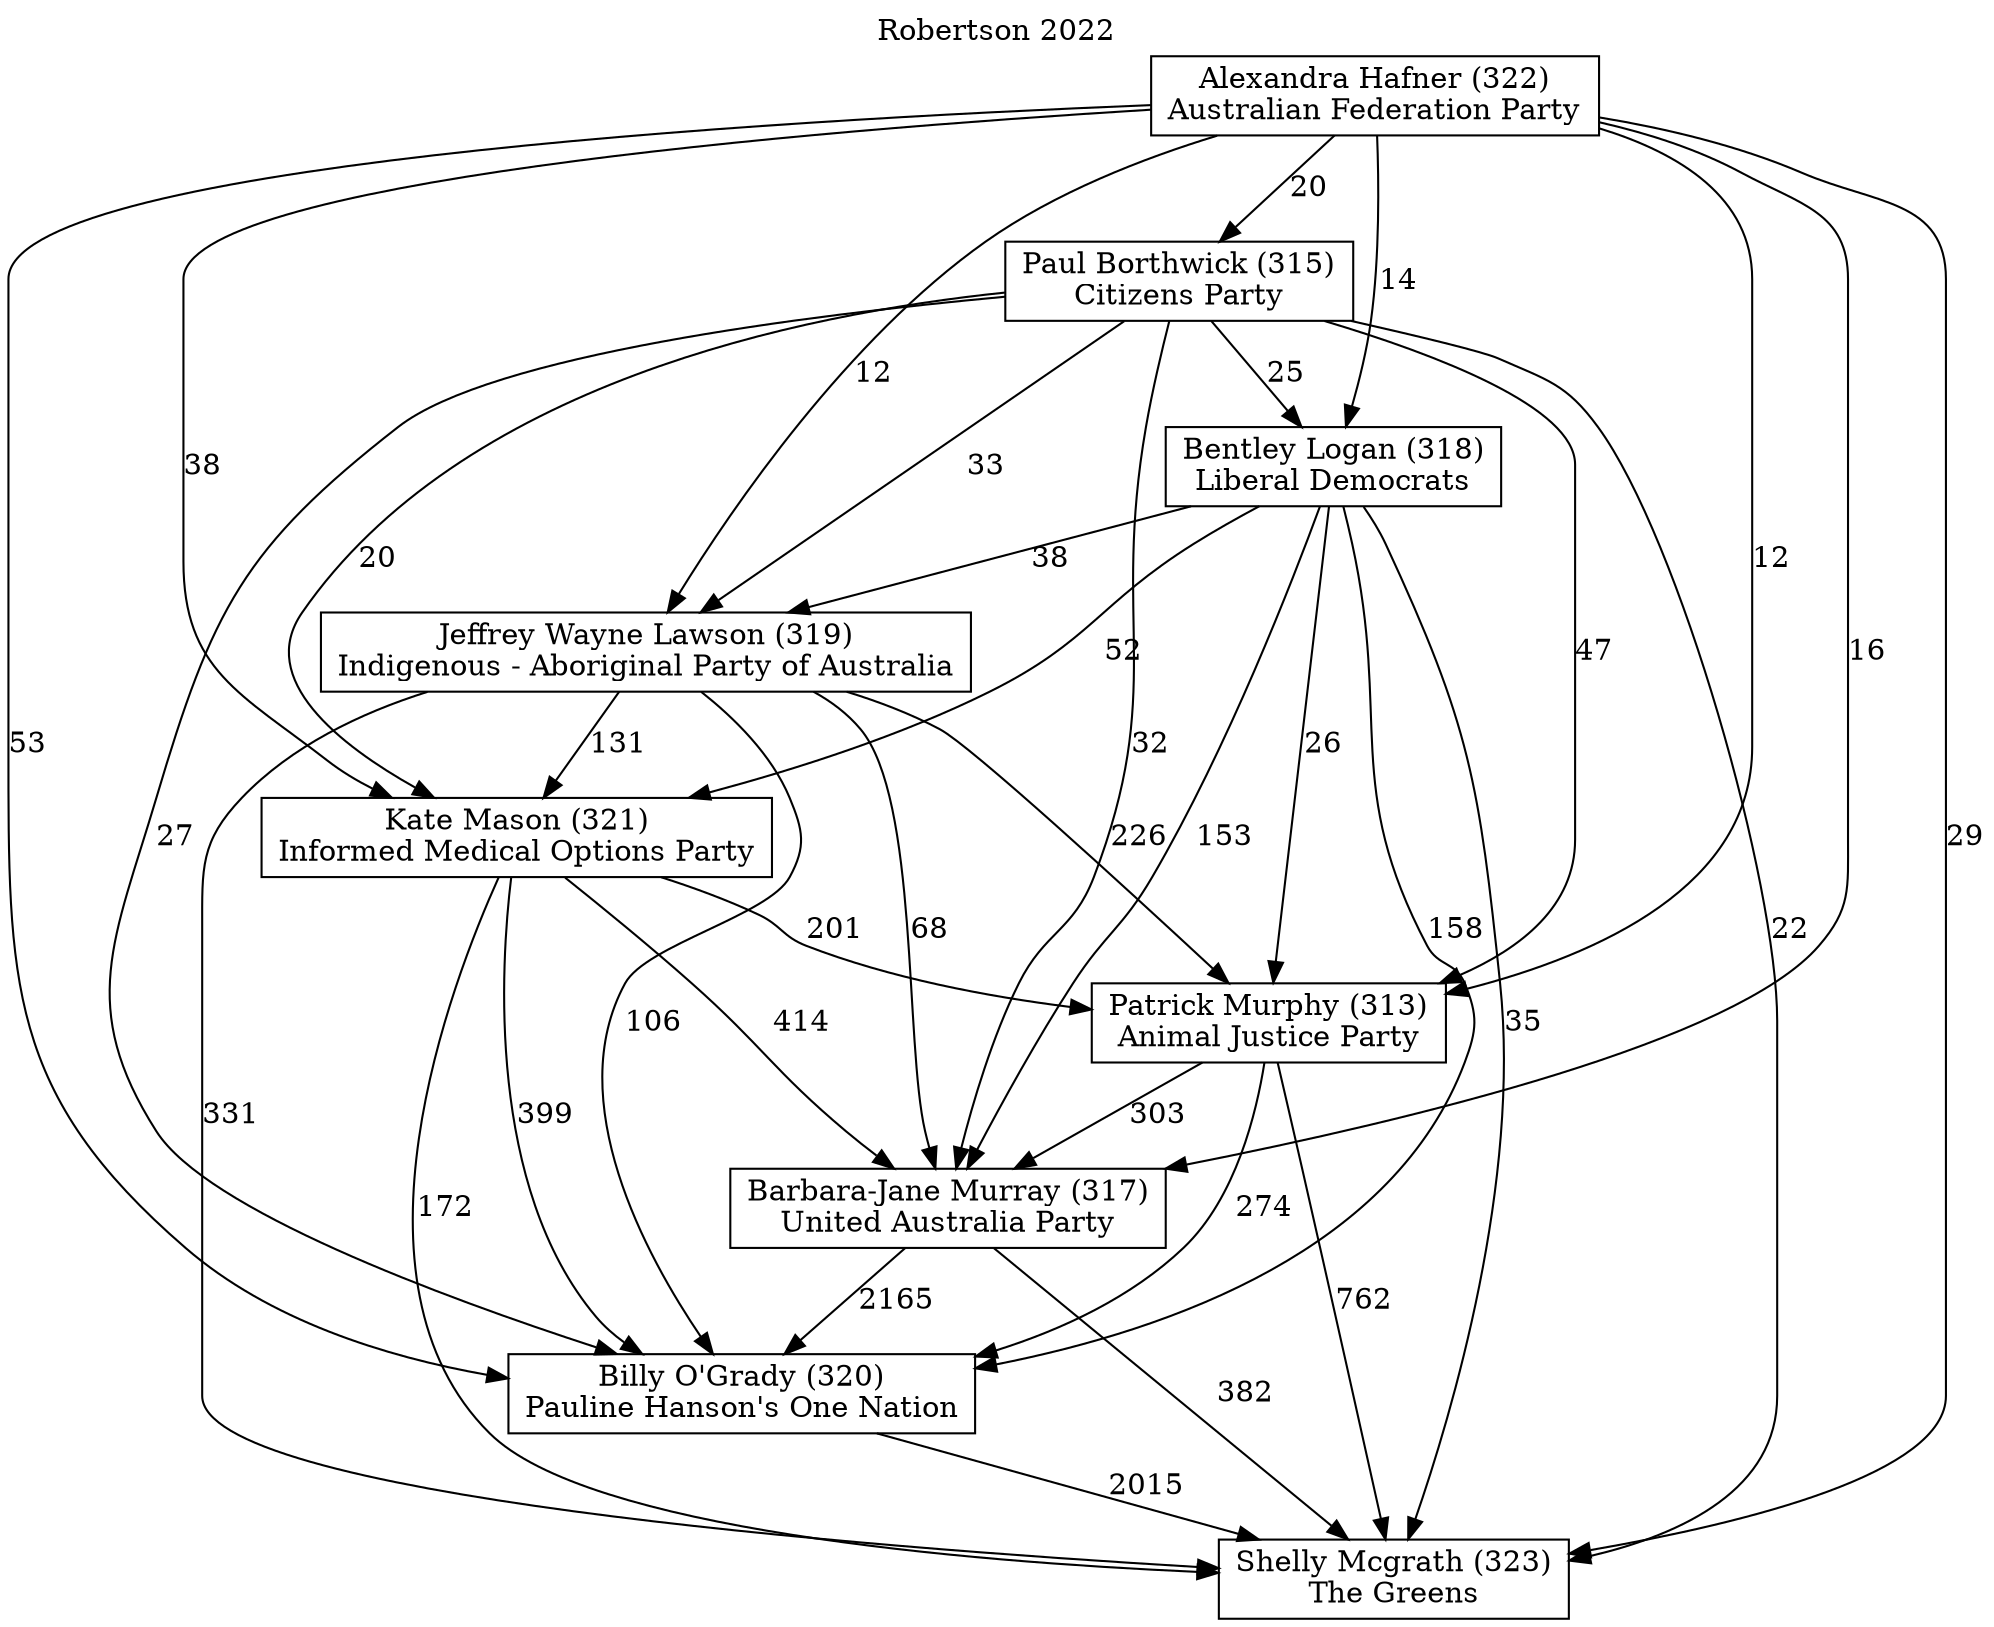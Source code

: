// House preference flow
digraph "Shelly Mcgrath (323)_Robertson_2022" {
	graph [label="Robertson 2022" labelloc=t mclimit=10]
	node [shape=box]
	"Billy O'Grady (320)" [label="Billy O'Grady (320)
Pauline Hanson's One Nation"]
	"Patrick Murphy (313)" [label="Patrick Murphy (313)
Animal Justice Party"]
	"Alexandra Hafner (322)" [label="Alexandra Hafner (322)
Australian Federation Party"]
	"Kate Mason (321)" [label="Kate Mason (321)
Informed Medical Options Party"]
	"Jeffrey Wayne Lawson (319)" [label="Jeffrey Wayne Lawson (319)
Indigenous - Aboriginal Party of Australia"]
	"Shelly Mcgrath (323)" [label="Shelly Mcgrath (323)
The Greens"]
	"Barbara-Jane Murray (317)" [label="Barbara-Jane Murray (317)
United Australia Party"]
	"Paul Borthwick (315)" [label="Paul Borthwick (315)
Citizens Party"]
	"Bentley Logan (318)" [label="Bentley Logan (318)
Liberal Democrats"]
	"Alexandra Hafner (322)" -> "Bentley Logan (318)" [label=14]
	"Jeffrey Wayne Lawson (319)" -> "Patrick Murphy (313)" [label=226]
	"Paul Borthwick (315)" -> "Billy O'Grady (320)" [label=27]
	"Patrick Murphy (313)" -> "Billy O'Grady (320)" [label=274]
	"Bentley Logan (318)" -> "Shelly Mcgrath (323)" [label=35]
	"Paul Borthwick (315)" -> "Kate Mason (321)" [label=20]
	"Kate Mason (321)" -> "Barbara-Jane Murray (317)" [label=414]
	"Bentley Logan (318)" -> "Barbara-Jane Murray (317)" [label=153]
	"Alexandra Hafner (322)" -> "Patrick Murphy (313)" [label=12]
	"Bentley Logan (318)" -> "Kate Mason (321)" [label=52]
	"Jeffrey Wayne Lawson (319)" -> "Barbara-Jane Murray (317)" [label=68]
	"Bentley Logan (318)" -> "Patrick Murphy (313)" [label=26]
	"Paul Borthwick (315)" -> "Shelly Mcgrath (323)" [label=22]
	"Patrick Murphy (313)" -> "Barbara-Jane Murray (317)" [label=303]
	"Jeffrey Wayne Lawson (319)" -> "Kate Mason (321)" [label=131]
	"Bentley Logan (318)" -> "Billy O'Grady (320)" [label=158]
	"Alexandra Hafner (322)" -> "Paul Borthwick (315)" [label=20]
	"Alexandra Hafner (322)" -> "Billy O'Grady (320)" [label=53]
	"Paul Borthwick (315)" -> "Bentley Logan (318)" [label=25]
	"Alexandra Hafner (322)" -> "Shelly Mcgrath (323)" [label=29]
	"Alexandra Hafner (322)" -> "Jeffrey Wayne Lawson (319)" [label=12]
	"Barbara-Jane Murray (317)" -> "Billy O'Grady (320)" [label=2165]
	"Kate Mason (321)" -> "Billy O'Grady (320)" [label=399]
	"Jeffrey Wayne Lawson (319)" -> "Billy O'Grady (320)" [label=106]
	"Paul Borthwick (315)" -> "Barbara-Jane Murray (317)" [label=32]
	"Paul Borthwick (315)" -> "Jeffrey Wayne Lawson (319)" [label=33]
	"Kate Mason (321)" -> "Shelly Mcgrath (323)" [label=172]
	"Bentley Logan (318)" -> "Jeffrey Wayne Lawson (319)" [label=38]
	"Alexandra Hafner (322)" -> "Barbara-Jane Murray (317)" [label=16]
	"Billy O'Grady (320)" -> "Shelly Mcgrath (323)" [label=2015]
	"Patrick Murphy (313)" -> "Shelly Mcgrath (323)" [label=762]
	"Alexandra Hafner (322)" -> "Kate Mason (321)" [label=38]
	"Barbara-Jane Murray (317)" -> "Shelly Mcgrath (323)" [label=382]
	"Paul Borthwick (315)" -> "Patrick Murphy (313)" [label=47]
	"Kate Mason (321)" -> "Patrick Murphy (313)" [label=201]
	"Jeffrey Wayne Lawson (319)" -> "Shelly Mcgrath (323)" [label=331]
}
